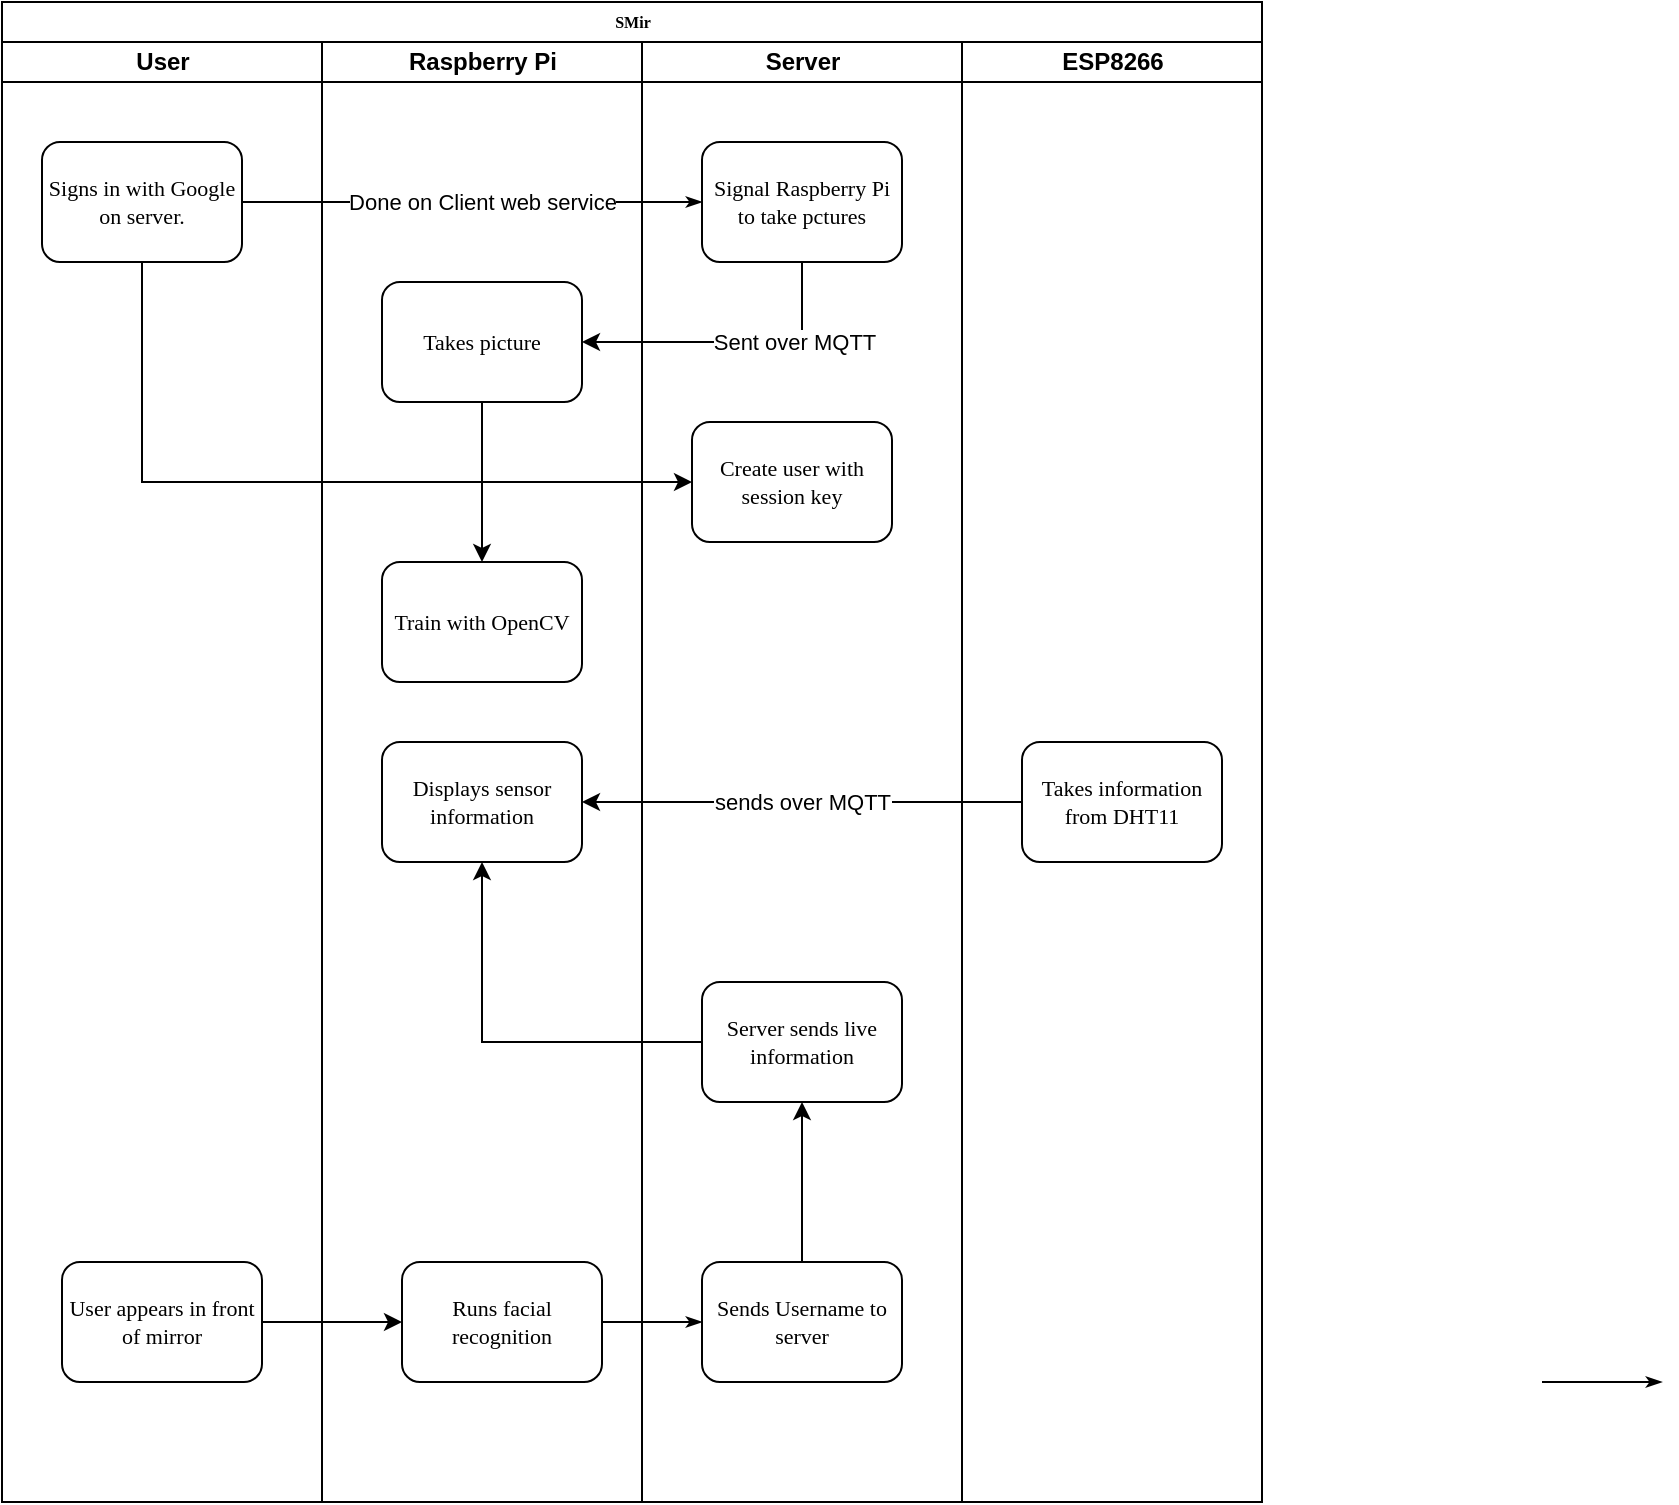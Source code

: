<mxfile version="11.0.1" type="github"><diagram name="Page-1" id="74e2e168-ea6b-b213-b513-2b3c1d86103e"><mxGraphModel dx="2046" dy="616" grid="1" gridSize="10" guides="1" tooltips="1" connect="1" arrows="1" fold="1" page="1" pageScale="1" pageWidth="1100" pageHeight="850" background="#ffffff" math="0" shadow="0"><root><mxCell id="0"/><mxCell id="1" parent="0"/><mxCell id="77e6c97f196da883-1" value="SMir" style="swimlane;html=1;childLayout=stackLayout;startSize=20;rounded=0;shadow=0;labelBackgroundColor=none;strokeColor=#000000;strokeWidth=1;fillColor=#ffffff;fontFamily=Verdana;fontSize=8;fontColor=#000000;align=center;" parent="1" vertex="1"><mxGeometry x="-100" y="40" width="630" height="750" as="geometry"/></mxCell><mxCell id="77e6c97f196da883-2" value="User" style="swimlane;html=1;startSize=20;" parent="77e6c97f196da883-1" vertex="1"><mxGeometry y="20" width="160" height="730" as="geometry"/></mxCell><mxCell id="77e6c97f196da883-8" value="Signs in with Google on server." style="rounded=1;whiteSpace=wrap;html=1;shadow=0;labelBackgroundColor=none;strokeColor=#000000;strokeWidth=1;fillColor=#ffffff;fontFamily=Verdana;fontSize=11;fontColor=#000000;align=center;" parent="77e6c97f196da883-2" vertex="1"><mxGeometry x="20" y="50" width="100" height="60" as="geometry"/></mxCell><mxCell id="77e6c97f196da883-10" value="User appears in front of mirror" style="rounded=1;whiteSpace=wrap;html=1;shadow=0;labelBackgroundColor=none;strokeColor=#000000;strokeWidth=1;fillColor=#ffffff;fontFamily=Verdana;fontSize=11;fontColor=#000000;align=center;" parent="77e6c97f196da883-2" vertex="1"><mxGeometry x="30" y="610" width="100" height="60" as="geometry"/></mxCell><mxCell id="77e6c97f196da883-26" style="edgeStyle=orthogonalEdgeStyle;rounded=1;html=1;labelBackgroundColor=none;startArrow=none;startFill=0;startSize=5;endArrow=classicThin;endFill=1;endSize=5;jettySize=auto;orthogonalLoop=1;strokeColor=#000000;strokeWidth=1;fontFamily=Verdana;fontSize=8;fontColor=#000000;" parent="77e6c97f196da883-1" source="77e6c97f196da883-8" target="77e6c97f196da883-11" edge="1"><mxGeometry relative="1" as="geometry"/></mxCell><mxCell id="-PFG1sQ5L-EvZbfx8cZU-14" value="Done on Client web service" style="text;html=1;resizable=0;points=[];align=center;verticalAlign=middle;labelBackgroundColor=#ffffff;fontSize=11;" vertex="1" connectable="0" parent="77e6c97f196da883-26"><mxGeometry x="-0.13" y="3" relative="1" as="geometry"><mxPoint x="20" y="3" as="offset"/></mxGeometry></mxCell><mxCell id="77e6c97f196da883-40" style="edgeStyle=orthogonalEdgeStyle;rounded=1;html=1;labelBackgroundColor=none;startArrow=none;startFill=0;startSize=5;endArrow=classicThin;endFill=1;endSize=5;jettySize=auto;orthogonalLoop=1;strokeColor=#000000;strokeWidth=1;fontFamily=Verdana;fontSize=8;fontColor=#000000;" parent="77e6c97f196da883-1" edge="1"><mxGeometry relative="1" as="geometry"><mxPoint x="770" y="690" as="sourcePoint"/><mxPoint x="830" y="690" as="targetPoint"/></mxGeometry></mxCell><mxCell id="107ba76e4e335f99-6" style="edgeStyle=orthogonalEdgeStyle;rounded=1;html=1;labelBackgroundColor=none;startArrow=none;startFill=0;startSize=5;endArrow=classicThin;endFill=1;endSize=5;jettySize=auto;orthogonalLoop=1;strokeColor=#000000;strokeWidth=1;fontFamily=Verdana;fontSize=8;fontColor=#000000;" parent="77e6c97f196da883-1" source="77e6c97f196da883-14" target="77e6c97f196da883-19" edge="1"><mxGeometry relative="1" as="geometry"/></mxCell><mxCell id="77e6c97f196da883-3" value="Raspberry Pi" style="swimlane;html=1;startSize=20;" parent="77e6c97f196da883-1" vertex="1"><mxGeometry x="160" y="20" width="160" height="730" as="geometry"/></mxCell><mxCell id="77e6c97f196da883-14" value="Runs facial recognition" style="rounded=1;whiteSpace=wrap;html=1;shadow=0;labelBackgroundColor=none;strokeColor=#000000;strokeWidth=1;fillColor=#ffffff;fontFamily=Verdana;fontSize=11;fontColor=#000000;align=center;" parent="77e6c97f196da883-3" vertex="1"><mxGeometry x="40" y="610" width="100" height="60" as="geometry"/></mxCell><mxCell id="-PFG1sQ5L-EvZbfx8cZU-12" style="edgeStyle=orthogonalEdgeStyle;rounded=0;orthogonalLoop=1;jettySize=auto;html=1;entryX=0.5;entryY=0;entryDx=0;entryDy=0;fontSize=11;" edge="1" parent="77e6c97f196da883-3" source="77e6c97f196da883-12" target="-PFG1sQ5L-EvZbfx8cZU-9"><mxGeometry relative="1" as="geometry"/></mxCell><mxCell id="77e6c97f196da883-12" value="Takes picture" style="rounded=1;whiteSpace=wrap;html=1;shadow=0;labelBackgroundColor=none;strokeColor=#000000;strokeWidth=1;fillColor=#ffffff;fontFamily=Verdana;fontSize=11;fontColor=#000000;align=center;" parent="77e6c97f196da883-3" vertex="1"><mxGeometry x="30" y="120" width="100" height="60" as="geometry"/></mxCell><mxCell id="77e6c97f196da883-15" value="Displays sensor information" style="rounded=1;whiteSpace=wrap;html=1;shadow=0;labelBackgroundColor=none;strokeColor=#000000;strokeWidth=1;fillColor=#ffffff;fontFamily=Verdana;fontSize=11;fontColor=#000000;align=center;" parent="77e6c97f196da883-3" vertex="1"><mxGeometry x="30" y="350" width="100" height="60" as="geometry"/></mxCell><mxCell id="-PFG1sQ5L-EvZbfx8cZU-9" value="Train with OpenCV" style="rounded=1;whiteSpace=wrap;html=1;shadow=0;labelBackgroundColor=none;strokeColor=#000000;strokeWidth=1;fillColor=#ffffff;fontFamily=Verdana;fontSize=11;fontColor=#000000;align=center;" vertex="1" parent="77e6c97f196da883-3"><mxGeometry x="30" y="260" width="100" height="60" as="geometry"/></mxCell><mxCell id="77e6c97f196da883-4" value="Server" style="swimlane;html=1;startSize=20;" parent="77e6c97f196da883-1" vertex="1"><mxGeometry x="320" y="20" width="160" height="730" as="geometry"/></mxCell><mxCell id="77e6c97f196da883-11" value="Signal Raspberry Pi to take pctures" style="rounded=1;whiteSpace=wrap;html=1;shadow=0;labelBackgroundColor=none;strokeColor=#000000;strokeWidth=1;fillColor=#ffffff;fontFamily=Verdana;fontSize=11;fontColor=#000000;align=center;" parent="77e6c97f196da883-4" vertex="1"><mxGeometry x="30" y="50" width="100" height="60" as="geometry"/></mxCell><mxCell id="77e6c97f196da883-17" value="Server sends live information" style="rounded=1;whiteSpace=wrap;html=1;shadow=0;labelBackgroundColor=none;strokeColor=#000000;strokeWidth=1;fillColor=#ffffff;fontFamily=Verdana;fontSize=11;fontColor=#000000;align=center;" parent="77e6c97f196da883-4" vertex="1"><mxGeometry x="30" y="470" width="100" height="60" as="geometry"/></mxCell><mxCell id="-PFG1sQ5L-EvZbfx8cZU-5" style="edgeStyle=orthogonalEdgeStyle;rounded=0;orthogonalLoop=1;jettySize=auto;html=1;entryX=0.5;entryY=1;entryDx=0;entryDy=0;" edge="1" parent="77e6c97f196da883-4" source="77e6c97f196da883-19" target="77e6c97f196da883-17"><mxGeometry relative="1" as="geometry"/></mxCell><mxCell id="77e6c97f196da883-19" value="Sends Username to server" style="rounded=1;whiteSpace=wrap;html=1;shadow=0;labelBackgroundColor=none;strokeColor=#000000;strokeWidth=1;fillColor=#ffffff;fontFamily=Verdana;fontSize=11;fontColor=#000000;align=center;" parent="77e6c97f196da883-4" vertex="1"><mxGeometry x="30" y="610" width="100" height="60" as="geometry"/></mxCell><mxCell id="77e6c97f196da883-9" value="Create user with session key" style="rounded=1;whiteSpace=wrap;html=1;shadow=0;labelBackgroundColor=none;strokeColor=#000000;strokeWidth=1;fillColor=#ffffff;fontFamily=Verdana;fontSize=11;fontColor=#000000;align=center;" parent="77e6c97f196da883-4" vertex="1"><mxGeometry x="25" y="190" width="100" height="60" as="geometry"/></mxCell><mxCell id="-PFG1sQ5L-EvZbfx8cZU-1" style="edgeStyle=orthogonalEdgeStyle;rounded=0;orthogonalLoop=1;jettySize=auto;html=1;entryX=0;entryY=0.5;entryDx=0;entryDy=0;" edge="1" parent="77e6c97f196da883-1" source="77e6c97f196da883-10" target="77e6c97f196da883-14"><mxGeometry relative="1" as="geometry"/></mxCell><mxCell id="-PFG1sQ5L-EvZbfx8cZU-4" style="edgeStyle=orthogonalEdgeStyle;rounded=0;orthogonalLoop=1;jettySize=auto;html=1;entryX=1;entryY=0.5;entryDx=0;entryDy=0;" edge="1" parent="77e6c97f196da883-1" source="77e6c97f196da883-11" target="77e6c97f196da883-12"><mxGeometry relative="1" as="geometry"><Array as="points"><mxPoint x="400" y="170"/></Array></mxGeometry></mxCell><mxCell id="-PFG1sQ5L-EvZbfx8cZU-13" value="Sent over MQTT" style="text;html=1;resizable=0;points=[];align=center;verticalAlign=middle;labelBackgroundColor=#ffffff;fontSize=11;" vertex="1" connectable="0" parent="-PFG1sQ5L-EvZbfx8cZU-4"><mxGeometry x="-0.412" relative="1" as="geometry"><mxPoint as="offset"/></mxGeometry></mxCell><mxCell id="-PFG1sQ5L-EvZbfx8cZU-7" style="edgeStyle=orthogonalEdgeStyle;rounded=0;orthogonalLoop=1;jettySize=auto;html=1;exitX=0;exitY=0.5;exitDx=0;exitDy=0;" edge="1" parent="77e6c97f196da883-1" source="77e6c97f196da883-17"><mxGeometry relative="1" as="geometry"><mxPoint x="240" y="430" as="targetPoint"/><Array as="points"><mxPoint x="240" y="520"/></Array></mxGeometry></mxCell><mxCell id="-PFG1sQ5L-EvZbfx8cZU-6" style="edgeStyle=orthogonalEdgeStyle;rounded=0;orthogonalLoop=1;jettySize=auto;html=1;entryX=0;entryY=0.5;entryDx=0;entryDy=0;" edge="1" parent="77e6c97f196da883-1" source="77e6c97f196da883-8" target="77e6c97f196da883-9"><mxGeometry relative="1" as="geometry"><Array as="points"><mxPoint x="70" y="240"/></Array></mxGeometry></mxCell><mxCell id="-PFG1sQ5L-EvZbfx8cZU-16" value="ESP8266" style="swimlane;html=1;startSize=20;" vertex="1" parent="77e6c97f196da883-1"><mxGeometry x="480" y="20" width="150" height="730" as="geometry"/></mxCell><mxCell id="-PFG1sQ5L-EvZbfx8cZU-17" value="Takes information from DHT11" style="rounded=1;whiteSpace=wrap;html=1;shadow=0;labelBackgroundColor=none;strokeColor=#000000;strokeWidth=1;fillColor=#ffffff;fontFamily=Verdana;fontSize=11;fontColor=#000000;align=center;" vertex="1" parent="-PFG1sQ5L-EvZbfx8cZU-16"><mxGeometry x="30" y="350" width="100" height="60" as="geometry"/></mxCell><mxCell id="-PFG1sQ5L-EvZbfx8cZU-23" style="edgeStyle=orthogonalEdgeStyle;rounded=0;orthogonalLoop=1;jettySize=auto;html=1;entryX=1;entryY=0.5;entryDx=0;entryDy=0;fontSize=11;" edge="1" parent="77e6c97f196da883-1" source="-PFG1sQ5L-EvZbfx8cZU-17" target="77e6c97f196da883-15"><mxGeometry relative="1" as="geometry"/></mxCell><mxCell id="-PFG1sQ5L-EvZbfx8cZU-24" value="sends over MQTT" style="text;html=1;resizable=0;points=[];align=center;verticalAlign=middle;labelBackgroundColor=#ffffff;fontSize=11;" vertex="1" connectable="0" parent="-PFG1sQ5L-EvZbfx8cZU-23"><mxGeometry y="3" relative="1" as="geometry"><mxPoint y="-3" as="offset"/></mxGeometry></mxCell></root></mxGraphModel></diagram></mxfile>